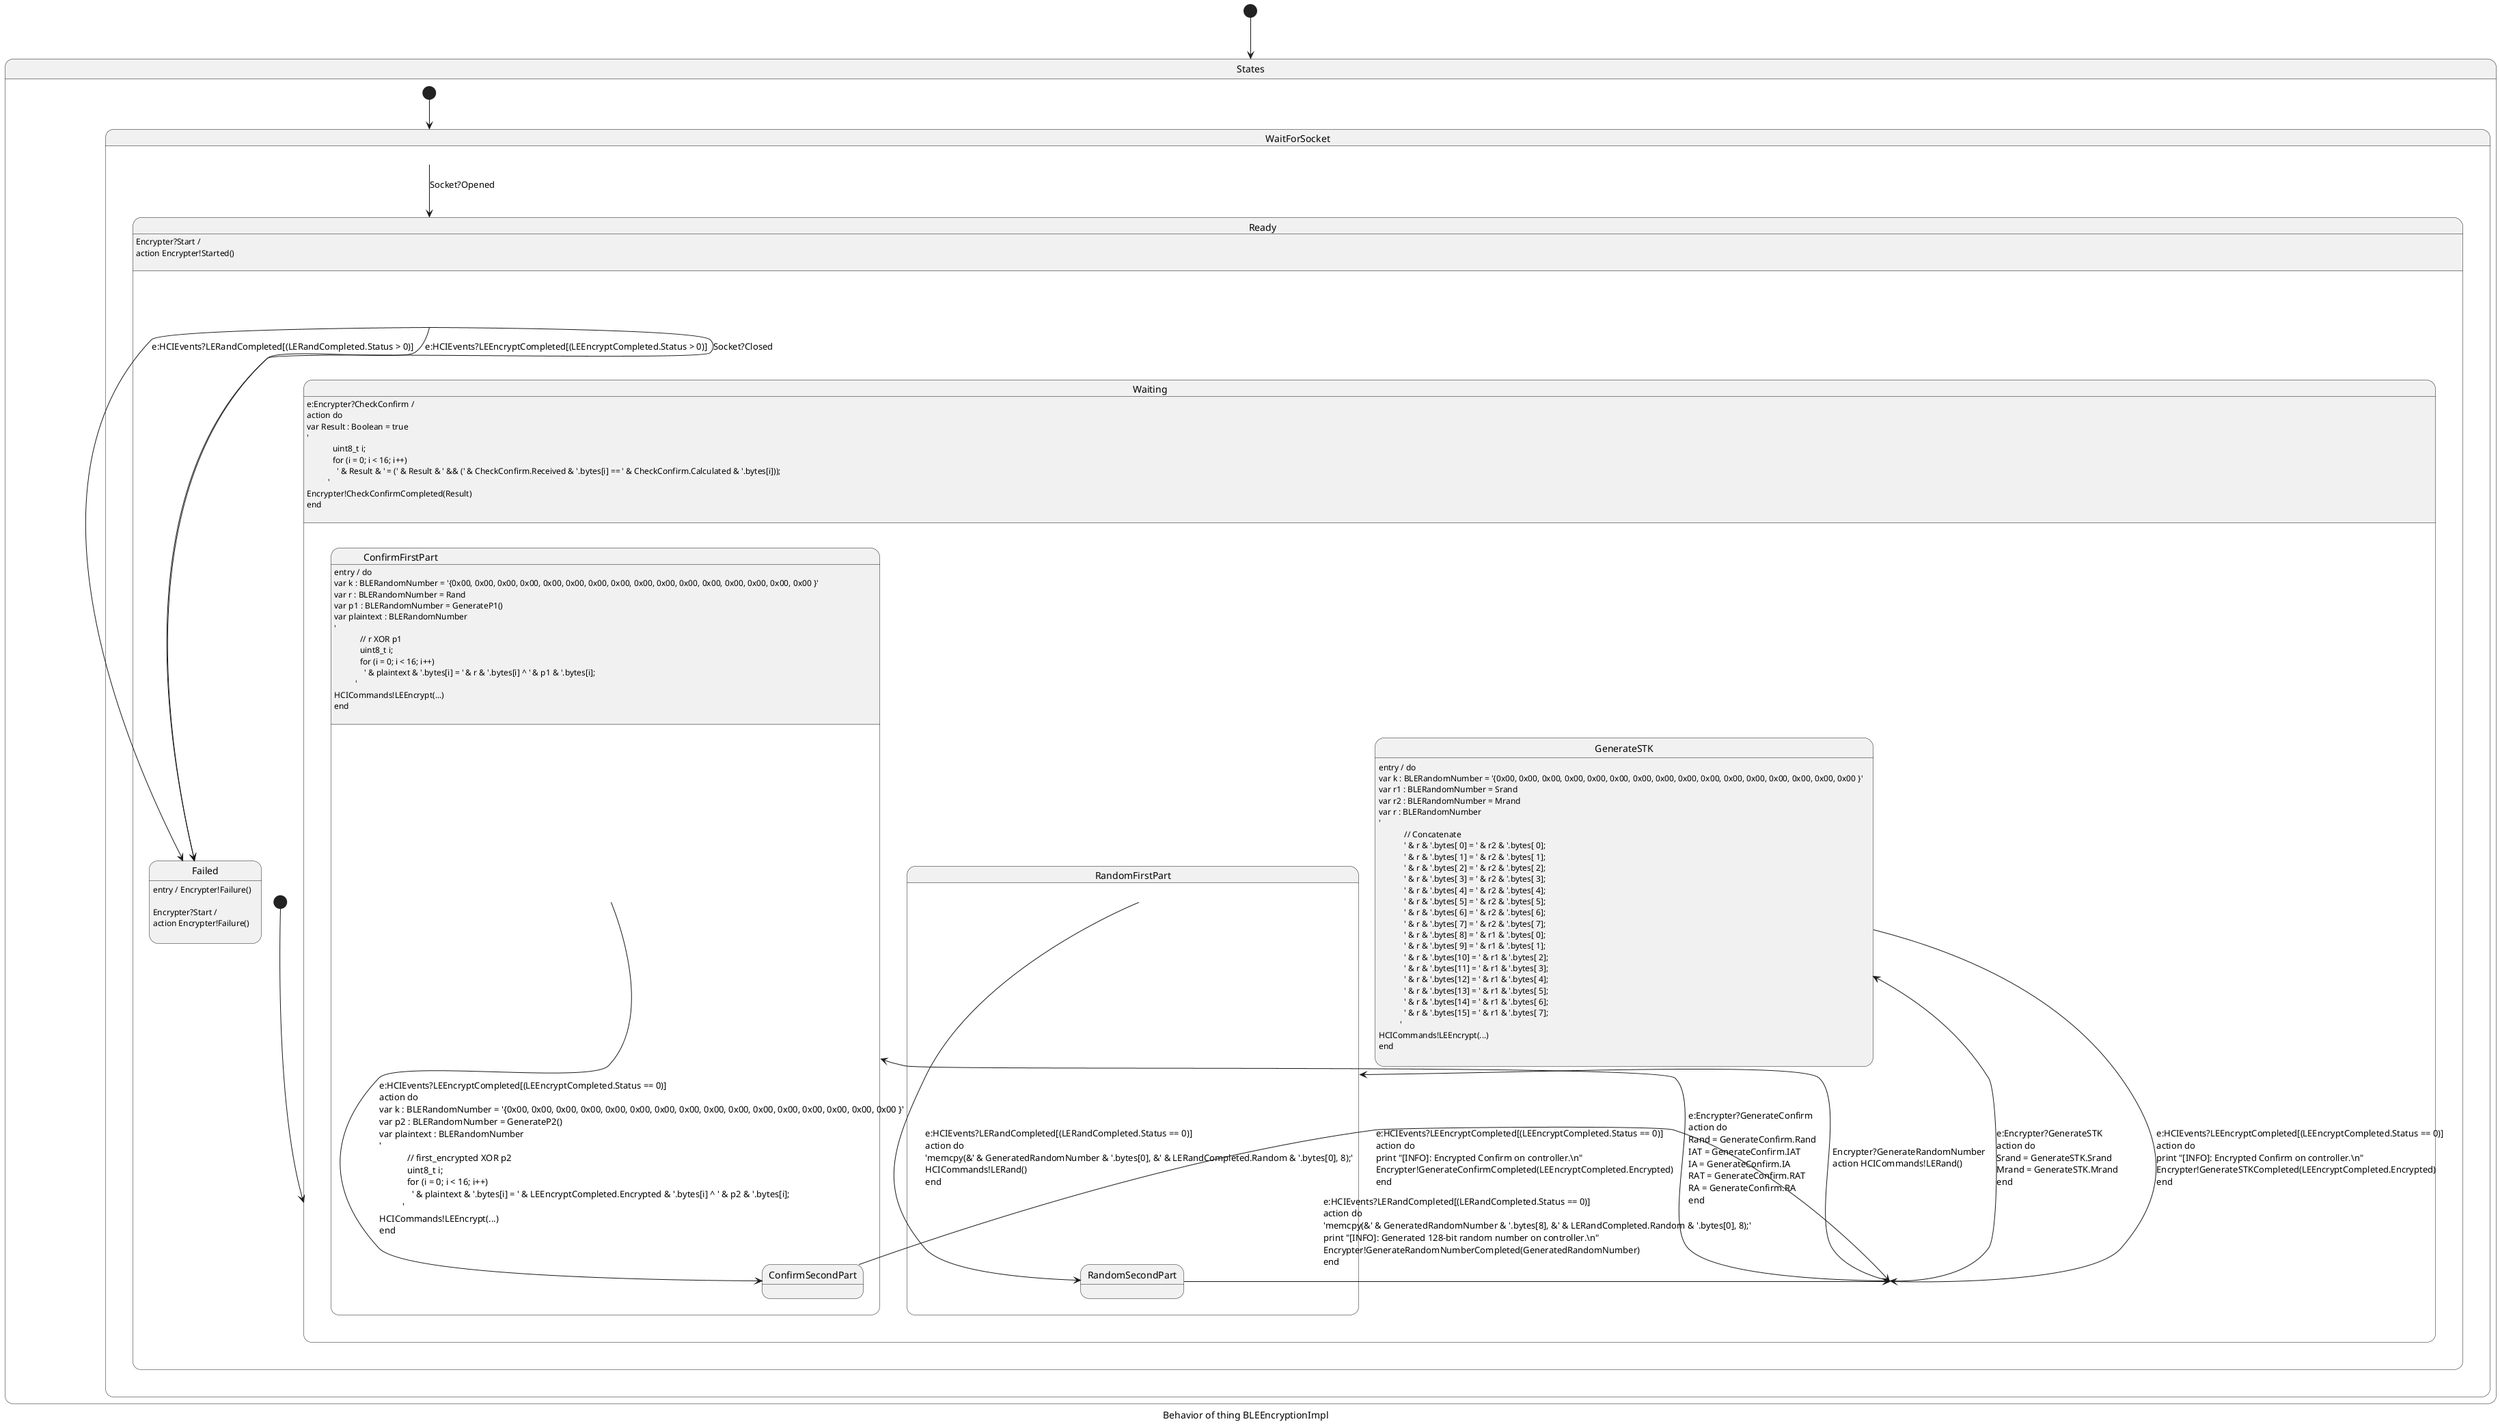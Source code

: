 @startuml
skinparam defaultTextAlignment left
caption Behavior of thing BLEEncryptionImpl
[*] --> States
state States{
state WaitForSocket{

WaitForSocket --> Ready : Socket?Opened
}
state Ready{
state Waiting{

Waiting --> RandomFirstPart : Encrypter?GenerateRandomNumber\naction HCICommands!LERand()\n

Waiting --> ConfirmFirstPart : e:Encrypter?GenerateConfirm\naction do \nRand = GenerateConfirm.Rand\nIAT = GenerateConfirm.IAT\nIA = GenerateConfirm.IA\nRAT = GenerateConfirm.RAT\nRA = GenerateConfirm.RA\nend\n

Waiting --> GenerateSTK : e:Encrypter?GenerateSTK\naction do \nSrand = GenerateSTK.Srand\nMrand = GenerateSTK.Mrand\nend\n
	Waiting : e:Encrypter?CheckConfirm / \naction do \nvar Result : Boolean = true\n'\n            uint8_t i;\n            for (i = 0; i < 16; i++)\n              ' & Result & ' = (' & Result & ' && (' & CheckConfirm.Received & '.bytes[i] == ' & CheckConfirm.Calculated & '.bytes[i]));\n          '\nEncrypter!CheckConfirmCompleted(Result)\nend\n
}
state RandomFirstPart{

RandomFirstPart --> RandomSecondPart : e:HCIEvents?LERandCompleted[(LERandCompleted.Status == 0)]\naction do \n'memcpy(&' & GeneratedRandomNumber & '.bytes[0], &' & LERandCompleted.Random & '.bytes[0], 8);'\nHCICommands!LERand()\nend\n
}
state RandomSecondPart{

RandomSecondPart --> Waiting : e:HCIEvents?LERandCompleted[(LERandCompleted.Status == 0)]\naction do \n'memcpy(&' & GeneratedRandomNumber & '.bytes[8], &' & LERandCompleted.Random & '.bytes[0], 8);'\nprint "[INFO]: Generated 128-bit random number on controller.\\n"\nEncrypter!GenerateRandomNumberCompleted(GeneratedRandomNumber)\nend\n
}
state ConfirmFirstPart{
	ConfirmFirstPart : entry / do \nvar k : BLERandomNumber = '{0x00, 0x00, 0x00, 0x00, 0x00, 0x00, 0x00, 0x00, 0x00, 0x00, 0x00, 0x00, 0x00, 0x00, 0x00, 0x00 }'\nvar r : BLERandomNumber = Rand\nvar p1 : BLERandomNumber = GenerateP1()\nvar plaintext : BLERandomNumber\n'\n            // r XOR p1\n            uint8_t i;\n            for (i = 0; i < 16; i++)\n              ' & plaintext & '.bytes[i] = ' & r & '.bytes[i] ^ ' & p1 & '.bytes[i];\n          '\nHCICommands!LEEncrypt(...)\nend\n

ConfirmFirstPart --> ConfirmSecondPart : e:HCIEvents?LEEncryptCompleted[(LEEncryptCompleted.Status == 0)]\naction do \nvar k : BLERandomNumber = '{0x00, 0x00, 0x00, 0x00, 0x00, 0x00, 0x00, 0x00, 0x00, 0x00, 0x00, 0x00, 0x00, 0x00, 0x00, 0x00 }'\nvar p2 : BLERandomNumber = GenerateP2()\nvar plaintext : BLERandomNumber\n'\n            // first_encrypted XOR p2\n            uint8_t i;\n            for (i = 0; i < 16; i++)\n              ' & plaintext & '.bytes[i] = ' & LEEncryptCompleted.Encrypted & '.bytes[i] ^ ' & p2 & '.bytes[i];\n          '\nHCICommands!LEEncrypt(...)\nend\n
}
state ConfirmSecondPart{

ConfirmSecondPart --> Waiting : e:HCIEvents?LEEncryptCompleted[(LEEncryptCompleted.Status == 0)]\naction do \nprint "[INFO]: Encrypted Confirm on controller.\\n"\nEncrypter!GenerateConfirmCompleted(LEEncryptCompleted.Encrypted)\nend\n
}
state GenerateSTK{
	GenerateSTK : entry / do \nvar k : BLERandomNumber = '{0x00, 0x00, 0x00, 0x00, 0x00, 0x00, 0x00, 0x00, 0x00, 0x00, 0x00, 0x00, 0x00, 0x00, 0x00, 0x00 }'\nvar r1 : BLERandomNumber = Srand\nvar r2 : BLERandomNumber = Mrand\nvar r : BLERandomNumber\n'\n            // Concatenate\n            ' & r & '.bytes[ 0] = ' & r2 & '.bytes[ 0];\n            ' & r & '.bytes[ 1] = ' & r2 & '.bytes[ 1];\n            ' & r & '.bytes[ 2] = ' & r2 & '.bytes[ 2];\n            ' & r & '.bytes[ 3] = ' & r2 & '.bytes[ 3];\n            ' & r & '.bytes[ 4] = ' & r2 & '.bytes[ 4];\n            ' & r & '.bytes[ 5] = ' & r2 & '.bytes[ 5];\n            ' & r & '.bytes[ 6] = ' & r2 & '.bytes[ 6];\n            ' & r & '.bytes[ 7] = ' & r2 & '.bytes[ 7];\n            ' & r & '.bytes[ 8] = ' & r1 & '.bytes[ 0];\n            ' & r & '.bytes[ 9] = ' & r1 & '.bytes[ 1];\n            ' & r & '.bytes[10] = ' & r1 & '.bytes[ 2];\n            ' & r & '.bytes[11] = ' & r1 & '.bytes[ 3];\n            ' & r & '.bytes[12] = ' & r1 & '.bytes[ 4];\n            ' & r & '.bytes[13] = ' & r1 & '.bytes[ 5];\n            ' & r & '.bytes[14] = ' & r1 & '.bytes[ 6];\n            ' & r & '.bytes[15] = ' & r1 & '.bytes[ 7];\n          '\nHCICommands!LEEncrypt(...)\nend\n

GenerateSTK --> Waiting : e:HCIEvents?LEEncryptCompleted[(LEEncryptCompleted.Status == 0)]\naction do \nprint "[INFO]: Encrypted Confirm on controller.\\n"\nEncrypter!GenerateSTKCompleted(LEEncryptCompleted.Encrypted)\nend\n
}
[*] --> Waiting

Ready --> Failed : e:HCIEvents?LERandCompleted[(LERandCompleted.Status > 0)]

Ready --> Failed : e:HCIEvents?LEEncryptCompleted[(LEEncryptCompleted.Status > 0)]

Ready --> Failed : Socket?Closed
	Ready : Encrypter?Start / \naction Encrypter!Started()\n
}
state Failed{
	Failed : entry / Encrypter!Failure()\n
	Failed : Encrypter?Start / \naction Encrypter!Failure()\n
}
[*] --> WaitForSocket
}
@enduml
